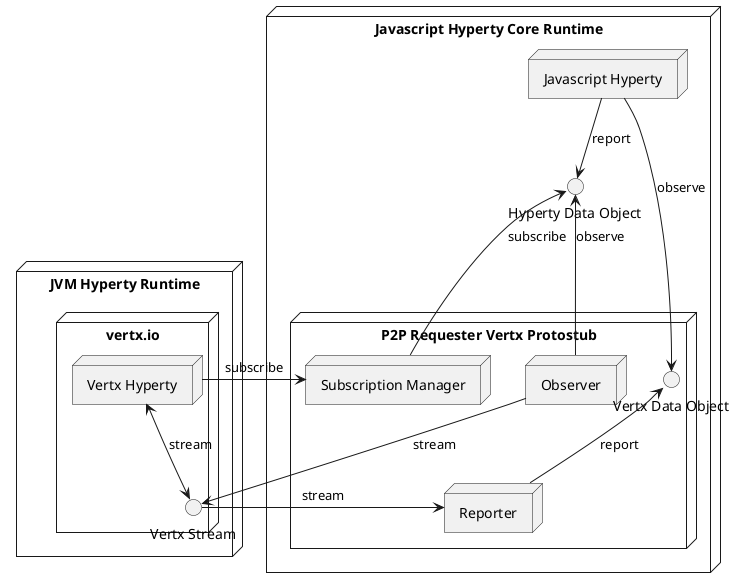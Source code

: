 @startuml

node "JVM Hyperty Runtime" {
  node  vertx.io {

    node "Vertx Hyperty" as vertxHy

    interface "Vertx Stream" as stream

  }

}

node "Javascript Hyperty Core Runtime" as node {
  node "Javascript Hyperty" as jsHy

  interface "Hyperty Data Object" as hyDO

  node "P2P Requester Vertx Protostub" as vertxStub {
    node "Subscription Manager" as vertxSM
    node "Observer"
    node "Reporter"
    interface "Vertx Data Object" as vertxDO
  }
}

vertxHy -> vertxSM : subscribe

hyDO <- vertxSM : subscribe

hyDO <-up- jsHy : report

Observer -up-> hyDO : observe

Observer -> stream : stream

vertxHy <-down-> stream : stream

Reporter -up-> vertxDO : report

Reporter <- stream : stream

jsHy -> vertxDO : observe

@enduml
